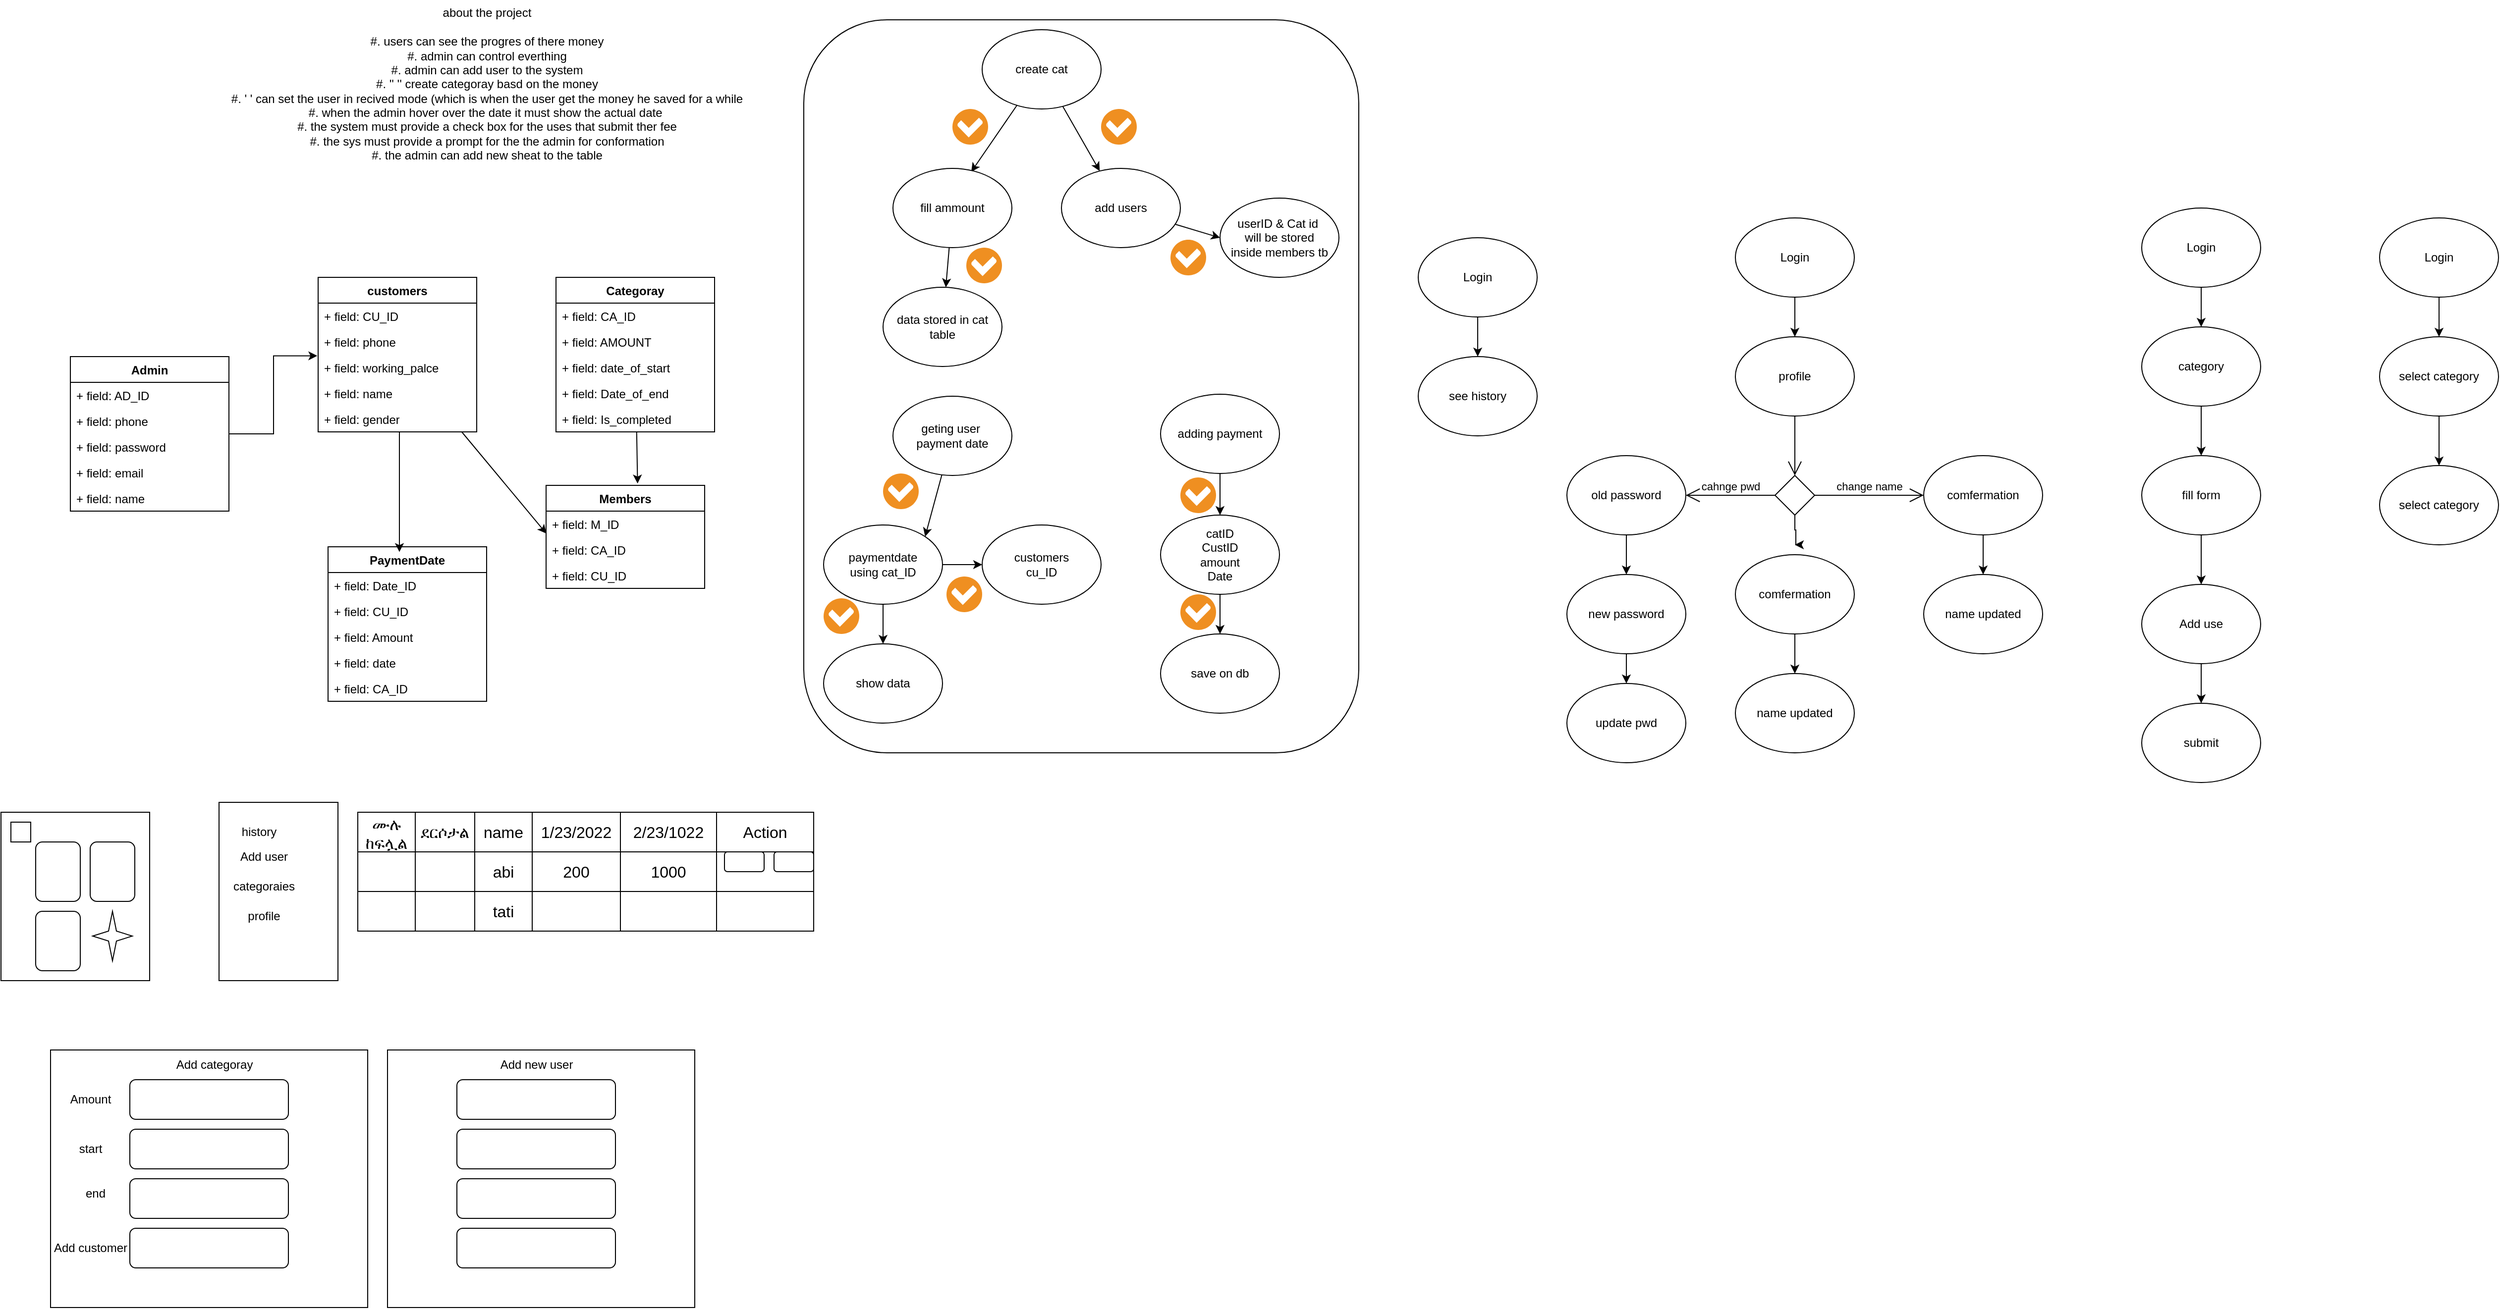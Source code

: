 <mxfile>
    <diagram name="Page-1" id="VmTP_7x2XxIrSGTmvcr9">
        <mxGraphModel dx="1037" dy="682" grid="1" gridSize="10" guides="1" tooltips="1" connect="1" arrows="1" fold="1" page="1" pageScale="1" pageWidth="850" pageHeight="1100" math="0" shadow="0">
            <root>
                <mxCell id="0"/>
                <mxCell id="1" parent="0"/>
                <mxCell id="36" value="" style="rounded=1;whiteSpace=wrap;html=1;" vertex="1" parent="1">
                    <mxGeometry x="820" y="40" width="560" height="740" as="geometry"/>
                </mxCell>
                <mxCell id="OVe80IDa_NTlSNf9u7EA-23" value="" style="rounded=0;whiteSpace=wrap;html=1;" parent="1" vertex="1">
                    <mxGeometry x="10" y="840" width="150" height="170" as="geometry"/>
                </mxCell>
                <mxCell id="OVe80IDa_NTlSNf9u7EA-1" value="Admin" style="swimlane;fontStyle=1;align=center;verticalAlign=top;childLayout=stackLayout;horizontal=1;startSize=26;horizontalStack=0;resizeParent=1;resizeParentMax=0;resizeLast=0;collapsible=1;marginBottom=0;whiteSpace=wrap;html=1;" parent="1" vertex="1">
                    <mxGeometry x="80" y="380" width="160" height="156" as="geometry"/>
                </mxCell>
                <mxCell id="OVe80IDa_NTlSNf9u7EA-2" value="+ field: AD_ID" style="text;strokeColor=none;fillColor=none;align=left;verticalAlign=top;spacingLeft=4;spacingRight=4;overflow=hidden;rotatable=0;points=[[0,0.5],[1,0.5]];portConstraint=eastwest;whiteSpace=wrap;html=1;" parent="OVe80IDa_NTlSNf9u7EA-1" vertex="1">
                    <mxGeometry y="26" width="160" height="26" as="geometry"/>
                </mxCell>
                <mxCell id="OVe80IDa_NTlSNf9u7EA-38" value="+ field: phone" style="text;strokeColor=none;fillColor=none;align=left;verticalAlign=top;spacingLeft=4;spacingRight=4;overflow=hidden;rotatable=0;points=[[0,0.5],[1,0.5]];portConstraint=eastwest;whiteSpace=wrap;html=1;" parent="OVe80IDa_NTlSNf9u7EA-1" vertex="1">
                    <mxGeometry y="52" width="160" height="26" as="geometry"/>
                </mxCell>
                <mxCell id="OVe80IDa_NTlSNf9u7EA-39" value="+ field: password" style="text;strokeColor=none;fillColor=none;align=left;verticalAlign=top;spacingLeft=4;spacingRight=4;overflow=hidden;rotatable=0;points=[[0,0.5],[1,0.5]];portConstraint=eastwest;whiteSpace=wrap;html=1;" parent="OVe80IDa_NTlSNf9u7EA-1" vertex="1">
                    <mxGeometry y="78" width="160" height="26" as="geometry"/>
                </mxCell>
                <mxCell id="OVe80IDa_NTlSNf9u7EA-40" value="+ field: email" style="text;strokeColor=none;fillColor=none;align=left;verticalAlign=top;spacingLeft=4;spacingRight=4;overflow=hidden;rotatable=0;points=[[0,0.5],[1,0.5]];portConstraint=eastwest;whiteSpace=wrap;html=1;" parent="OVe80IDa_NTlSNf9u7EA-1" vertex="1">
                    <mxGeometry y="104" width="160" height="26" as="geometry"/>
                </mxCell>
                <mxCell id="OVe80IDa_NTlSNf9u7EA-48" value="+ field: name" style="text;strokeColor=none;fillColor=none;align=left;verticalAlign=top;spacingLeft=4;spacingRight=4;overflow=hidden;rotatable=0;points=[[0,0.5],[1,0.5]];portConstraint=eastwest;whiteSpace=wrap;html=1;" parent="OVe80IDa_NTlSNf9u7EA-1" vertex="1">
                    <mxGeometry y="130" width="160" height="26" as="geometry"/>
                </mxCell>
                <mxCell id="OVe80IDa_NTlSNf9u7EA-5" value="about the project&lt;div&gt;&lt;br&gt;&lt;/div&gt;&lt;div&gt;#. users can see the progres of there money&lt;/div&gt;&lt;div&gt;#. admin can control everthing&lt;/div&gt;&lt;div&gt;#. admin can add user to the system&lt;/div&gt;&lt;div&gt;#. '' '' create categoray basd on the money&lt;/div&gt;&lt;div&gt;#. ' ' can set the user in recived mode (which is when the user get the money he saved for a while&lt;/div&gt;&lt;div&gt;#. when the admin hover over the date it must show the actual date&amp;nbsp;&lt;/div&gt;&lt;div&gt;#. the system must provide a check box for the uses that submit ther fee&lt;/div&gt;&lt;div&gt;#. the sys must provide a prompt for the the admin for conformation&lt;/div&gt;&lt;div&gt;#. the admin can add new sheat to the table&lt;/div&gt;" style="text;html=1;align=center;verticalAlign=middle;resizable=0;points=[];autosize=1;strokeColor=none;fillColor=none;" parent="1" vertex="1">
                    <mxGeometry x="230" y="20" width="540" height="170" as="geometry"/>
                </mxCell>
                <mxCell id="OVe80IDa_NTlSNf9u7EA-6" value="" style="shape=table;startSize=0;container=1;collapsible=0;childLayout=tableLayout;fontSize=16;" parent="1" vertex="1">
                    <mxGeometry x="370" y="840" width="460" height="120" as="geometry"/>
                </mxCell>
                <mxCell id="OVe80IDa_NTlSNf9u7EA-7" value="" style="shape=tableRow;horizontal=0;startSize=0;swimlaneHead=0;swimlaneBody=0;strokeColor=inherit;top=0;left=0;bottom=0;right=0;collapsible=0;dropTarget=0;fillColor=none;points=[[0,0.5],[1,0.5]];portConstraint=eastwest;fontSize=16;" parent="OVe80IDa_NTlSNf9u7EA-6" vertex="1">
                    <mxGeometry width="460" height="40" as="geometry"/>
                </mxCell>
                <mxCell id="OVe80IDa_NTlSNf9u7EA-59" value="ሙሉ ከፍሏል" style="shape=partialRectangle;html=1;whiteSpace=wrap;connectable=0;strokeColor=inherit;overflow=hidden;fillColor=none;top=0;left=0;bottom=0;right=0;pointerEvents=1;fontSize=16;" parent="OVe80IDa_NTlSNf9u7EA-7" vertex="1">
                    <mxGeometry width="58" height="40" as="geometry">
                        <mxRectangle width="58" height="40" as="alternateBounds"/>
                    </mxGeometry>
                </mxCell>
                <mxCell id="OVe80IDa_NTlSNf9u7EA-56" value="ደርሶታል" style="shape=partialRectangle;html=1;whiteSpace=wrap;connectable=0;strokeColor=inherit;overflow=hidden;fillColor=none;top=0;left=0;bottom=0;right=0;pointerEvents=1;fontSize=16;" parent="OVe80IDa_NTlSNf9u7EA-7" vertex="1">
                    <mxGeometry x="58" width="60" height="40" as="geometry">
                        <mxRectangle width="60" height="40" as="alternateBounds"/>
                    </mxGeometry>
                </mxCell>
                <mxCell id="OVe80IDa_NTlSNf9u7EA-8" value="name" style="shape=partialRectangle;html=1;whiteSpace=wrap;connectable=0;strokeColor=inherit;overflow=hidden;fillColor=none;top=0;left=0;bottom=0;right=0;pointerEvents=1;fontSize=16;" parent="OVe80IDa_NTlSNf9u7EA-7" vertex="1">
                    <mxGeometry x="118" width="58" height="40" as="geometry">
                        <mxRectangle width="58" height="40" as="alternateBounds"/>
                    </mxGeometry>
                </mxCell>
                <mxCell id="OVe80IDa_NTlSNf9u7EA-9" value="1/23/2022" style="shape=partialRectangle;html=1;whiteSpace=wrap;connectable=0;strokeColor=inherit;overflow=hidden;fillColor=none;top=0;left=0;bottom=0;right=0;pointerEvents=1;fontSize=16;" parent="OVe80IDa_NTlSNf9u7EA-7" vertex="1">
                    <mxGeometry x="176" width="89" height="40" as="geometry">
                        <mxRectangle width="89" height="40" as="alternateBounds"/>
                    </mxGeometry>
                </mxCell>
                <mxCell id="OVe80IDa_NTlSNf9u7EA-10" value="2/23/1022" style="shape=partialRectangle;html=1;whiteSpace=wrap;connectable=0;strokeColor=inherit;overflow=hidden;fillColor=none;top=0;left=0;bottom=0;right=0;pointerEvents=1;fontSize=16;" parent="OVe80IDa_NTlSNf9u7EA-7" vertex="1">
                    <mxGeometry x="265" width="97" height="40" as="geometry">
                        <mxRectangle width="97" height="40" as="alternateBounds"/>
                    </mxGeometry>
                </mxCell>
                <mxCell id="OVe80IDa_NTlSNf9u7EA-32" value="Action" style="shape=partialRectangle;html=1;whiteSpace=wrap;connectable=0;strokeColor=inherit;overflow=hidden;fillColor=none;top=0;left=0;bottom=0;right=0;pointerEvents=1;fontSize=16;" parent="OVe80IDa_NTlSNf9u7EA-7" vertex="1">
                    <mxGeometry x="362" width="98" height="40" as="geometry">
                        <mxRectangle width="98" height="40" as="alternateBounds"/>
                    </mxGeometry>
                </mxCell>
                <mxCell id="OVe80IDa_NTlSNf9u7EA-11" value="" style="shape=tableRow;horizontal=0;startSize=0;swimlaneHead=0;swimlaneBody=0;strokeColor=inherit;top=0;left=0;bottom=0;right=0;collapsible=0;dropTarget=0;fillColor=none;points=[[0,0.5],[1,0.5]];portConstraint=eastwest;fontSize=16;" parent="OVe80IDa_NTlSNf9u7EA-6" vertex="1">
                    <mxGeometry y="40" width="460" height="40" as="geometry"/>
                </mxCell>
                <mxCell id="OVe80IDa_NTlSNf9u7EA-60" style="shape=partialRectangle;html=1;whiteSpace=wrap;connectable=0;strokeColor=inherit;overflow=hidden;fillColor=none;top=0;left=0;bottom=0;right=0;pointerEvents=1;fontSize=16;" parent="OVe80IDa_NTlSNf9u7EA-11" vertex="1">
                    <mxGeometry width="58" height="40" as="geometry">
                        <mxRectangle width="58" height="40" as="alternateBounds"/>
                    </mxGeometry>
                </mxCell>
                <mxCell id="OVe80IDa_NTlSNf9u7EA-57" style="shape=partialRectangle;html=1;whiteSpace=wrap;connectable=0;strokeColor=inherit;overflow=hidden;fillColor=none;top=0;left=0;bottom=0;right=0;pointerEvents=1;fontSize=16;" parent="OVe80IDa_NTlSNf9u7EA-11" vertex="1">
                    <mxGeometry x="58" width="60" height="40" as="geometry">
                        <mxRectangle width="60" height="40" as="alternateBounds"/>
                    </mxGeometry>
                </mxCell>
                <mxCell id="OVe80IDa_NTlSNf9u7EA-12" value="abi" style="shape=partialRectangle;html=1;whiteSpace=wrap;connectable=0;strokeColor=inherit;overflow=hidden;fillColor=none;top=0;left=0;bottom=0;right=0;pointerEvents=1;fontSize=16;" parent="OVe80IDa_NTlSNf9u7EA-11" vertex="1">
                    <mxGeometry x="118" width="58" height="40" as="geometry">
                        <mxRectangle width="58" height="40" as="alternateBounds"/>
                    </mxGeometry>
                </mxCell>
                <mxCell id="OVe80IDa_NTlSNf9u7EA-13" value="200" style="shape=partialRectangle;html=1;whiteSpace=wrap;connectable=0;strokeColor=inherit;overflow=hidden;fillColor=none;top=0;left=0;bottom=0;right=0;pointerEvents=1;fontSize=16;" parent="OVe80IDa_NTlSNf9u7EA-11" vertex="1">
                    <mxGeometry x="176" width="89" height="40" as="geometry">
                        <mxRectangle width="89" height="40" as="alternateBounds"/>
                    </mxGeometry>
                </mxCell>
                <mxCell id="OVe80IDa_NTlSNf9u7EA-14" value="1000" style="shape=partialRectangle;html=1;whiteSpace=wrap;connectable=0;strokeColor=inherit;overflow=hidden;fillColor=none;top=0;left=0;bottom=0;right=0;pointerEvents=1;fontSize=16;" parent="OVe80IDa_NTlSNf9u7EA-11" vertex="1">
                    <mxGeometry x="265" width="97" height="40" as="geometry">
                        <mxRectangle width="97" height="40" as="alternateBounds"/>
                    </mxGeometry>
                </mxCell>
                <mxCell id="OVe80IDa_NTlSNf9u7EA-33" style="shape=partialRectangle;html=1;whiteSpace=wrap;connectable=0;strokeColor=inherit;overflow=hidden;fillColor=none;top=0;left=0;bottom=0;right=0;pointerEvents=1;fontSize=16;" parent="OVe80IDa_NTlSNf9u7EA-11" vertex="1">
                    <mxGeometry x="362" width="98" height="40" as="geometry">
                        <mxRectangle width="98" height="40" as="alternateBounds"/>
                    </mxGeometry>
                </mxCell>
                <mxCell id="OVe80IDa_NTlSNf9u7EA-15" value="" style="shape=tableRow;horizontal=0;startSize=0;swimlaneHead=0;swimlaneBody=0;strokeColor=inherit;top=0;left=0;bottom=0;right=0;collapsible=0;dropTarget=0;fillColor=none;points=[[0,0.5],[1,0.5]];portConstraint=eastwest;fontSize=16;" parent="OVe80IDa_NTlSNf9u7EA-6" vertex="1">
                    <mxGeometry y="80" width="460" height="40" as="geometry"/>
                </mxCell>
                <mxCell id="OVe80IDa_NTlSNf9u7EA-61" style="shape=partialRectangle;html=1;whiteSpace=wrap;connectable=0;strokeColor=inherit;overflow=hidden;fillColor=none;top=0;left=0;bottom=0;right=0;pointerEvents=1;fontSize=16;" parent="OVe80IDa_NTlSNf9u7EA-15" vertex="1">
                    <mxGeometry width="58" height="40" as="geometry">
                        <mxRectangle width="58" height="40" as="alternateBounds"/>
                    </mxGeometry>
                </mxCell>
                <mxCell id="OVe80IDa_NTlSNf9u7EA-58" style="shape=partialRectangle;html=1;whiteSpace=wrap;connectable=0;strokeColor=inherit;overflow=hidden;fillColor=none;top=0;left=0;bottom=0;right=0;pointerEvents=1;fontSize=16;" parent="OVe80IDa_NTlSNf9u7EA-15" vertex="1">
                    <mxGeometry x="58" width="60" height="40" as="geometry">
                        <mxRectangle width="60" height="40" as="alternateBounds"/>
                    </mxGeometry>
                </mxCell>
                <mxCell id="OVe80IDa_NTlSNf9u7EA-16" value="tati" style="shape=partialRectangle;html=1;whiteSpace=wrap;connectable=0;strokeColor=inherit;overflow=hidden;fillColor=none;top=0;left=0;bottom=0;right=0;pointerEvents=1;fontSize=16;" parent="OVe80IDa_NTlSNf9u7EA-15" vertex="1">
                    <mxGeometry x="118" width="58" height="40" as="geometry">
                        <mxRectangle width="58" height="40" as="alternateBounds"/>
                    </mxGeometry>
                </mxCell>
                <mxCell id="OVe80IDa_NTlSNf9u7EA-17" value="" style="shape=partialRectangle;html=1;whiteSpace=wrap;connectable=0;strokeColor=inherit;overflow=hidden;fillColor=none;top=0;left=0;bottom=0;right=0;pointerEvents=1;fontSize=16;" parent="OVe80IDa_NTlSNf9u7EA-15" vertex="1">
                    <mxGeometry x="176" width="89" height="40" as="geometry">
                        <mxRectangle width="89" height="40" as="alternateBounds"/>
                    </mxGeometry>
                </mxCell>
                <mxCell id="OVe80IDa_NTlSNf9u7EA-18" value="" style="shape=partialRectangle;html=1;whiteSpace=wrap;connectable=0;strokeColor=inherit;overflow=hidden;fillColor=none;top=0;left=0;bottom=0;right=0;pointerEvents=1;fontSize=16;" parent="OVe80IDa_NTlSNf9u7EA-15" vertex="1">
                    <mxGeometry x="265" width="97" height="40" as="geometry">
                        <mxRectangle width="97" height="40" as="alternateBounds"/>
                    </mxGeometry>
                </mxCell>
                <mxCell id="OVe80IDa_NTlSNf9u7EA-34" style="shape=partialRectangle;html=1;whiteSpace=wrap;connectable=0;strokeColor=inherit;overflow=hidden;fillColor=none;top=0;left=0;bottom=0;right=0;pointerEvents=1;fontSize=16;" parent="OVe80IDa_NTlSNf9u7EA-15" vertex="1">
                    <mxGeometry x="362" width="98" height="40" as="geometry">
                        <mxRectangle width="98" height="40" as="alternateBounds"/>
                    </mxGeometry>
                </mxCell>
                <mxCell id="OVe80IDa_NTlSNf9u7EA-20" value="" style="rounded=1;whiteSpace=wrap;html=1;" parent="1" vertex="1">
                    <mxGeometry x="45" y="870" width="45" height="60" as="geometry"/>
                </mxCell>
                <mxCell id="OVe80IDa_NTlSNf9u7EA-21" value="" style="rounded=1;whiteSpace=wrap;html=1;" parent="1" vertex="1">
                    <mxGeometry x="100" y="870" width="45" height="60" as="geometry"/>
                </mxCell>
                <mxCell id="OVe80IDa_NTlSNf9u7EA-22" value="" style="rounded=1;whiteSpace=wrap;html=1;" parent="1" vertex="1">
                    <mxGeometry x="45" y="940" width="45" height="60" as="geometry"/>
                </mxCell>
                <mxCell id="OVe80IDa_NTlSNf9u7EA-24" value="" style="verticalLabelPosition=bottom;verticalAlign=top;html=1;shape=mxgraph.basic.4_point_star_2;dx=0.8;" parent="1" vertex="1">
                    <mxGeometry x="102.5" y="940" width="40" height="50" as="geometry"/>
                </mxCell>
                <mxCell id="OVe80IDa_NTlSNf9u7EA-25" value="" style="rounded=0;whiteSpace=wrap;html=1;" parent="1" vertex="1">
                    <mxGeometry x="20" y="850" width="20" height="20" as="geometry"/>
                </mxCell>
                <mxCell id="OVe80IDa_NTlSNf9u7EA-35" value="" style="rounded=1;whiteSpace=wrap;html=1;" parent="1" vertex="1">
                    <mxGeometry x="740" y="880" width="40" height="20" as="geometry"/>
                </mxCell>
                <mxCell id="OVe80IDa_NTlSNf9u7EA-36" value="" style="rounded=1;whiteSpace=wrap;html=1;" parent="1" vertex="1">
                    <mxGeometry x="790" y="880" width="40" height="20" as="geometry"/>
                </mxCell>
                <mxCell id="12" style="edgeStyle=none;html=1;entryX=0.002;entryY=0.872;entryDx=0;entryDy=0;entryPerimeter=0;" edge="1" parent="1" source="OVe80IDa_NTlSNf9u7EA-43" target="5">
                    <mxGeometry relative="1" as="geometry"/>
                </mxCell>
                <mxCell id="OVe80IDa_NTlSNf9u7EA-43" value="customers" style="swimlane;fontStyle=1;align=center;verticalAlign=top;childLayout=stackLayout;horizontal=1;startSize=26;horizontalStack=0;resizeParent=1;resizeParentMax=0;resizeLast=0;collapsible=1;marginBottom=0;whiteSpace=wrap;html=1;" parent="1" vertex="1">
                    <mxGeometry x="330" y="300" width="160" height="156" as="geometry"/>
                </mxCell>
                <mxCell id="OVe80IDa_NTlSNf9u7EA-44" value="+ field: CU_ID" style="text;strokeColor=none;fillColor=none;align=left;verticalAlign=top;spacingLeft=4;spacingRight=4;overflow=hidden;rotatable=0;points=[[0,0.5],[1,0.5]];portConstraint=eastwest;whiteSpace=wrap;html=1;" parent="OVe80IDa_NTlSNf9u7EA-43" vertex="1">
                    <mxGeometry y="26" width="160" height="26" as="geometry"/>
                </mxCell>
                <mxCell id="OVe80IDa_NTlSNf9u7EA-45" value="+ field: phone" style="text;strokeColor=none;fillColor=none;align=left;verticalAlign=top;spacingLeft=4;spacingRight=4;overflow=hidden;rotatable=0;points=[[0,0.5],[1,0.5]];portConstraint=eastwest;whiteSpace=wrap;html=1;" parent="OVe80IDa_NTlSNf9u7EA-43" vertex="1">
                    <mxGeometry y="52" width="160" height="26" as="geometry"/>
                </mxCell>
                <mxCell id="OVe80IDa_NTlSNf9u7EA-47" value="+ field: working_palce" style="text;strokeColor=none;fillColor=none;align=left;verticalAlign=top;spacingLeft=4;spacingRight=4;overflow=hidden;rotatable=0;points=[[0,0.5],[1,0.5]];portConstraint=eastwest;whiteSpace=wrap;html=1;" parent="OVe80IDa_NTlSNf9u7EA-43" vertex="1">
                    <mxGeometry y="78" width="160" height="26" as="geometry"/>
                </mxCell>
                <mxCell id="OVe80IDa_NTlSNf9u7EA-49" value="+ field: name" style="text;strokeColor=none;fillColor=none;align=left;verticalAlign=top;spacingLeft=4;spacingRight=4;overflow=hidden;rotatable=0;points=[[0,0.5],[1,0.5]];portConstraint=eastwest;whiteSpace=wrap;html=1;" parent="OVe80IDa_NTlSNf9u7EA-43" vertex="1">
                    <mxGeometry y="104" width="160" height="26" as="geometry"/>
                </mxCell>
                <mxCell id="2" value="+ field: gender" style="text;strokeColor=none;fillColor=none;align=left;verticalAlign=top;spacingLeft=4;spacingRight=4;overflow=hidden;rotatable=0;points=[[0,0.5],[1,0.5]];portConstraint=eastwest;whiteSpace=wrap;html=1;" parent="OVe80IDa_NTlSNf9u7EA-43" vertex="1">
                    <mxGeometry y="130" width="160" height="26" as="geometry"/>
                </mxCell>
                <mxCell id="24" style="edgeStyle=none;html=1;entryX=0.577;entryY=-0.018;entryDx=0;entryDy=0;entryPerimeter=0;" edge="1" parent="1" source="OVe80IDa_NTlSNf9u7EA-50" target="4">
                    <mxGeometry relative="1" as="geometry"/>
                </mxCell>
                <mxCell id="OVe80IDa_NTlSNf9u7EA-50" value="Categoray" style="swimlane;fontStyle=1;align=center;verticalAlign=top;childLayout=stackLayout;horizontal=1;startSize=26;horizontalStack=0;resizeParent=1;resizeParentMax=0;resizeLast=0;collapsible=1;marginBottom=0;whiteSpace=wrap;html=1;" parent="1" vertex="1">
                    <mxGeometry x="570" y="300" width="160" height="156" as="geometry"/>
                </mxCell>
                <mxCell id="OVe80IDa_NTlSNf9u7EA-51" value="+ field: CA_ID" style="text;strokeColor=none;fillColor=none;align=left;verticalAlign=top;spacingLeft=4;spacingRight=4;overflow=hidden;rotatable=0;points=[[0,0.5],[1,0.5]];portConstraint=eastwest;whiteSpace=wrap;html=1;" parent="OVe80IDa_NTlSNf9u7EA-50" vertex="1">
                    <mxGeometry y="26" width="160" height="26" as="geometry"/>
                </mxCell>
                <mxCell id="OVe80IDa_NTlSNf9u7EA-52" value="+ field: AMOUNT" style="text;strokeColor=none;fillColor=none;align=left;verticalAlign=top;spacingLeft=4;spacingRight=4;overflow=hidden;rotatable=0;points=[[0,0.5],[1,0.5]];portConstraint=eastwest;whiteSpace=wrap;html=1;" parent="OVe80IDa_NTlSNf9u7EA-50" vertex="1">
                    <mxGeometry y="52" width="160" height="26" as="geometry"/>
                </mxCell>
                <mxCell id="OVe80IDa_NTlSNf9u7EA-53" value="+ field: date_of_start" style="text;strokeColor=none;fillColor=none;align=left;verticalAlign=top;spacingLeft=4;spacingRight=4;overflow=hidden;rotatable=0;points=[[0,0.5],[1,0.5]];portConstraint=eastwest;whiteSpace=wrap;html=1;" parent="OVe80IDa_NTlSNf9u7EA-50" vertex="1">
                    <mxGeometry y="78" width="160" height="26" as="geometry"/>
                </mxCell>
                <mxCell id="OVe80IDa_NTlSNf9u7EA-54" value="+ field: Date_of_end" style="text;strokeColor=none;fillColor=none;align=left;verticalAlign=top;spacingLeft=4;spacingRight=4;overflow=hidden;rotatable=0;points=[[0,0.5],[1,0.5]];portConstraint=eastwest;whiteSpace=wrap;html=1;" parent="OVe80IDa_NTlSNf9u7EA-50" vertex="1">
                    <mxGeometry y="104" width="160" height="26" as="geometry"/>
                </mxCell>
                <mxCell id="OVe80IDa_NTlSNf9u7EA-55" value="+ field: Is_completed" style="text;strokeColor=none;fillColor=none;align=left;verticalAlign=top;spacingLeft=4;spacingRight=4;overflow=hidden;rotatable=0;points=[[0,0.5],[1,0.5]];portConstraint=eastwest;whiteSpace=wrap;html=1;" parent="OVe80IDa_NTlSNf9u7EA-50" vertex="1">
                    <mxGeometry y="130" width="160" height="26" as="geometry"/>
                </mxCell>
                <mxCell id="OVe80IDa_NTlSNf9u7EA-62" value="" style="group" parent="1" vertex="1" connectable="0">
                    <mxGeometry x="230" y="830" width="120" height="180" as="geometry"/>
                </mxCell>
                <mxCell id="OVe80IDa_NTlSNf9u7EA-26" value="" style="rounded=0;whiteSpace=wrap;html=1;" parent="OVe80IDa_NTlSNf9u7EA-62" vertex="1">
                    <mxGeometry width="120" height="180" as="geometry"/>
                </mxCell>
                <mxCell id="OVe80IDa_NTlSNf9u7EA-27" value="history" style="text;html=1;align=center;verticalAlign=middle;resizable=0;points=[];autosize=1;strokeColor=none;fillColor=none;" parent="OVe80IDa_NTlSNf9u7EA-62" vertex="1">
                    <mxGeometry x="10" y="15" width="60" height="30" as="geometry"/>
                </mxCell>
                <mxCell id="OVe80IDa_NTlSNf9u7EA-28" value="Add user" style="text;html=1;align=center;verticalAlign=middle;resizable=0;points=[];autosize=1;strokeColor=none;fillColor=none;" parent="OVe80IDa_NTlSNf9u7EA-62" vertex="1">
                    <mxGeometry x="10" y="40" width="70" height="30" as="geometry"/>
                </mxCell>
                <mxCell id="OVe80IDa_NTlSNf9u7EA-29" value="categoraies" style="text;html=1;align=center;verticalAlign=middle;resizable=0;points=[];autosize=1;strokeColor=none;fillColor=none;" parent="OVe80IDa_NTlSNf9u7EA-62" vertex="1">
                    <mxGeometry y="70" width="90" height="30" as="geometry"/>
                </mxCell>
                <mxCell id="OVe80IDa_NTlSNf9u7EA-31" value="profile" style="text;html=1;align=center;verticalAlign=middle;resizable=0;points=[];autosize=1;strokeColor=none;fillColor=none;" parent="OVe80IDa_NTlSNf9u7EA-62" vertex="1">
                    <mxGeometry x="15" y="100" width="60" height="30" as="geometry"/>
                </mxCell>
                <mxCell id="OVe80IDa_NTlSNf9u7EA-66" style="edgeStyle=orthogonalEdgeStyle;rounded=0;orthogonalLoop=1;jettySize=auto;html=1;entryX=-0.005;entryY=0.046;entryDx=0;entryDy=0;entryPerimeter=0;" parent="1" source="OVe80IDa_NTlSNf9u7EA-1" target="OVe80IDa_NTlSNf9u7EA-47" edge="1">
                    <mxGeometry relative="1" as="geometry"/>
                </mxCell>
                <mxCell id="OVe80IDa_NTlSNf9u7EA-69" value="" style="rounded=0;whiteSpace=wrap;html=1;" parent="1" vertex="1">
                    <mxGeometry x="400" y="1080" width="310" height="260" as="geometry"/>
                </mxCell>
                <mxCell id="OVe80IDa_NTlSNf9u7EA-70" value="" style="rounded=1;whiteSpace=wrap;html=1;" parent="1" vertex="1">
                    <mxGeometry x="470" y="1110" width="160" height="40" as="geometry"/>
                </mxCell>
                <mxCell id="OVe80IDa_NTlSNf9u7EA-71" value="" style="rounded=1;whiteSpace=wrap;html=1;" parent="1" vertex="1">
                    <mxGeometry x="470" y="1160" width="160" height="40" as="geometry"/>
                </mxCell>
                <mxCell id="OVe80IDa_NTlSNf9u7EA-72" value="" style="rounded=1;whiteSpace=wrap;html=1;" parent="1" vertex="1">
                    <mxGeometry x="470" y="1210" width="160" height="40" as="geometry"/>
                </mxCell>
                <mxCell id="OVe80IDa_NTlSNf9u7EA-73" value="" style="rounded=1;whiteSpace=wrap;html=1;" parent="1" vertex="1">
                    <mxGeometry x="470" y="1260" width="160" height="40" as="geometry"/>
                </mxCell>
                <mxCell id="OVe80IDa_NTlSNf9u7EA-74" value="" style="rounded=0;whiteSpace=wrap;html=1;" parent="1" vertex="1">
                    <mxGeometry x="60" y="1080" width="320" height="260" as="geometry"/>
                </mxCell>
                <mxCell id="OVe80IDa_NTlSNf9u7EA-75" value="" style="rounded=1;whiteSpace=wrap;html=1;" parent="1" vertex="1">
                    <mxGeometry x="140" y="1110" width="160" height="40" as="geometry"/>
                </mxCell>
                <mxCell id="OVe80IDa_NTlSNf9u7EA-76" value="" style="rounded=1;whiteSpace=wrap;html=1;" parent="1" vertex="1">
                    <mxGeometry x="140" y="1160" width="160" height="40" as="geometry"/>
                </mxCell>
                <mxCell id="OVe80IDa_NTlSNf9u7EA-77" value="" style="rounded=1;whiteSpace=wrap;html=1;" parent="1" vertex="1">
                    <mxGeometry x="140" y="1210" width="160" height="40" as="geometry"/>
                </mxCell>
                <mxCell id="OVe80IDa_NTlSNf9u7EA-78" value="" style="rounded=1;whiteSpace=wrap;html=1;" parent="1" vertex="1">
                    <mxGeometry x="140" y="1260" width="160" height="40" as="geometry"/>
                </mxCell>
                <mxCell id="OVe80IDa_NTlSNf9u7EA-79" value="Add new user" style="text;html=1;align=center;verticalAlign=middle;resizable=0;points=[];autosize=1;strokeColor=none;fillColor=none;" parent="1" vertex="1">
                    <mxGeometry x="500" y="1080" width="100" height="30" as="geometry"/>
                </mxCell>
                <mxCell id="OVe80IDa_NTlSNf9u7EA-81" value="Add categoray" style="text;html=1;align=center;verticalAlign=middle;resizable=0;points=[];autosize=1;strokeColor=none;fillColor=none;" parent="1" vertex="1">
                    <mxGeometry x="175" y="1080" width="100" height="30" as="geometry"/>
                </mxCell>
                <mxCell id="OVe80IDa_NTlSNf9u7EA-82" value="Amount" style="text;html=1;align=center;verticalAlign=middle;resizable=0;points=[];autosize=1;strokeColor=none;fillColor=none;" parent="1" vertex="1">
                    <mxGeometry x="70" y="1115" width="60" height="30" as="geometry"/>
                </mxCell>
                <mxCell id="OVe80IDa_NTlSNf9u7EA-83" value="start" style="text;html=1;align=center;verticalAlign=middle;resizable=0;points=[];autosize=1;strokeColor=none;fillColor=none;" parent="1" vertex="1">
                    <mxGeometry x="75" y="1165" width="50" height="30" as="geometry"/>
                </mxCell>
                <mxCell id="OVe80IDa_NTlSNf9u7EA-84" value="end" style="text;html=1;align=center;verticalAlign=middle;resizable=0;points=[];autosize=1;strokeColor=none;fillColor=none;" parent="1" vertex="1">
                    <mxGeometry x="85" y="1210" width="40" height="30" as="geometry"/>
                </mxCell>
                <mxCell id="OVe80IDa_NTlSNf9u7EA-86" value="Add customer" style="text;html=1;align=center;verticalAlign=middle;resizable=0;points=[];autosize=1;strokeColor=none;fillColor=none;" parent="1" vertex="1">
                    <mxGeometry x="50" y="1265" width="100" height="30" as="geometry"/>
                </mxCell>
                <mxCell id="OVe80IDa_NTlSNf9u7EA-87" value="PaymentDate" style="swimlane;fontStyle=1;align=center;verticalAlign=top;childLayout=stackLayout;horizontal=1;startSize=26;horizontalStack=0;resizeParent=1;resizeParentMax=0;resizeLast=0;collapsible=1;marginBottom=0;whiteSpace=wrap;html=1;" parent="1" vertex="1">
                    <mxGeometry x="340" y="572" width="160" height="156" as="geometry"/>
                </mxCell>
                <mxCell id="OVe80IDa_NTlSNf9u7EA-88" value="+ field: Date_ID" style="text;strokeColor=none;fillColor=none;align=left;verticalAlign=top;spacingLeft=4;spacingRight=4;overflow=hidden;rotatable=0;points=[[0,0.5],[1,0.5]];portConstraint=eastwest;whiteSpace=wrap;html=1;" parent="OVe80IDa_NTlSNf9u7EA-87" vertex="1">
                    <mxGeometry y="26" width="160" height="26" as="geometry"/>
                </mxCell>
                <mxCell id="OVe80IDa_NTlSNf9u7EA-93" value="+ field: CU_ID" style="text;strokeColor=none;fillColor=none;align=left;verticalAlign=top;spacingLeft=4;spacingRight=4;overflow=hidden;rotatable=0;points=[[0,0.5],[1,0.5]];portConstraint=eastwest;whiteSpace=wrap;html=1;" parent="OVe80IDa_NTlSNf9u7EA-87" vertex="1">
                    <mxGeometry y="52" width="160" height="26" as="geometry"/>
                </mxCell>
                <mxCell id="OVe80IDa_NTlSNf9u7EA-89" value="+ field: Amount" style="text;strokeColor=none;fillColor=none;align=left;verticalAlign=top;spacingLeft=4;spacingRight=4;overflow=hidden;rotatable=0;points=[[0,0.5],[1,0.5]];portConstraint=eastwest;whiteSpace=wrap;html=1;" parent="OVe80IDa_NTlSNf9u7EA-87" vertex="1">
                    <mxGeometry y="78" width="160" height="26" as="geometry"/>
                </mxCell>
                <mxCell id="OVe80IDa_NTlSNf9u7EA-90" value="+ field: date" style="text;strokeColor=none;fillColor=none;align=left;verticalAlign=top;spacingLeft=4;spacingRight=4;overflow=hidden;rotatable=0;points=[[0,0.5],[1,0.5]];portConstraint=eastwest;whiteSpace=wrap;html=1;" parent="OVe80IDa_NTlSNf9u7EA-87" vertex="1">
                    <mxGeometry y="104" width="160" height="26" as="geometry"/>
                </mxCell>
                <mxCell id="3" value="+ field: CA_ID" style="text;strokeColor=none;fillColor=none;align=left;verticalAlign=top;spacingLeft=4;spacingRight=4;overflow=hidden;rotatable=0;points=[[0,0.5],[1,0.5]];portConstraint=eastwest;whiteSpace=wrap;html=1;" vertex="1" parent="OVe80IDa_NTlSNf9u7EA-87">
                    <mxGeometry y="130" width="160" height="26" as="geometry"/>
                </mxCell>
                <mxCell id="OVe80IDa_NTlSNf9u7EA-94" style="edgeStyle=orthogonalEdgeStyle;rounded=0;orthogonalLoop=1;jettySize=auto;html=1;entryX=0.45;entryY=0.034;entryDx=0;entryDy=0;entryPerimeter=0;" parent="1" source="OVe80IDa_NTlSNf9u7EA-43" target="OVe80IDa_NTlSNf9u7EA-87" edge="1">
                    <mxGeometry relative="1" as="geometry">
                        <Array as="points">
                            <mxPoint x="412" y="510"/>
                            <mxPoint x="412" y="510"/>
                        </Array>
                    </mxGeometry>
                </mxCell>
                <mxCell id="OVe80IDa_NTlSNf9u7EA-97" style="edgeStyle=orthogonalEdgeStyle;rounded=0;orthogonalLoop=1;jettySize=auto;html=1;entryX=0.5;entryY=0;entryDx=0;entryDy=0;" parent="1" source="OVe80IDa_NTlSNf9u7EA-95" target="OVe80IDa_NTlSNf9u7EA-96" edge="1">
                    <mxGeometry relative="1" as="geometry"/>
                </mxCell>
                <mxCell id="OVe80IDa_NTlSNf9u7EA-95" value="Login" style="ellipse;whiteSpace=wrap;html=1;" parent="1" vertex="1">
                    <mxGeometry x="1440" y="260" width="120" height="80" as="geometry"/>
                </mxCell>
                <mxCell id="OVe80IDa_NTlSNf9u7EA-96" value="see history" style="ellipse;whiteSpace=wrap;html=1;" parent="1" vertex="1">
                    <mxGeometry x="1440" y="380" width="120" height="80" as="geometry"/>
                </mxCell>
                <mxCell id="OVe80IDa_NTlSNf9u7EA-98" style="edgeStyle=orthogonalEdgeStyle;rounded=0;orthogonalLoop=1;jettySize=auto;html=1;entryX=0.5;entryY=0;entryDx=0;entryDy=0;" parent="1" source="OVe80IDa_NTlSNf9u7EA-99" target="OVe80IDa_NTlSNf9u7EA-100" edge="1">
                    <mxGeometry relative="1" as="geometry"/>
                </mxCell>
                <mxCell id="OVe80IDa_NTlSNf9u7EA-99" value="Login" style="ellipse;whiteSpace=wrap;html=1;" parent="1" vertex="1">
                    <mxGeometry x="1760" y="240" width="120" height="80" as="geometry"/>
                </mxCell>
                <mxCell id="OVe80IDa_NTlSNf9u7EA-100" value="profile" style="ellipse;whiteSpace=wrap;html=1;" parent="1" vertex="1">
                    <mxGeometry x="1760" y="360" width="120" height="80" as="geometry"/>
                </mxCell>
                <mxCell id="OVe80IDa_NTlSNf9u7EA-105" style="edgeStyle=orthogonalEdgeStyle;rounded=0;orthogonalLoop=1;jettySize=auto;html=1;" parent="1" source="OVe80IDa_NTlSNf9u7EA-101" edge="1">
                    <mxGeometry relative="1" as="geometry">
                        <mxPoint x="1820" y="570" as="targetPoint"/>
                        <Array as="points">
                            <mxPoint x="1820" y="555"/>
                            <mxPoint x="1821" y="555"/>
                        </Array>
                    </mxGeometry>
                </mxCell>
                <mxCell id="OVe80IDa_NTlSNf9u7EA-101" value="" style="shape=rhombus;html=1;verticalLabelPosition=bottom;verticalAlignment=top;" parent="1" vertex="1">
                    <mxGeometry x="1800" y="500" width="40" height="40" as="geometry"/>
                </mxCell>
                <mxCell id="OVe80IDa_NTlSNf9u7EA-102" value="" style="edgeStyle=elbowEdgeStyle;html=1;elbow=horizontal;align=right;verticalAlign=bottom;endArrow=none;rounded=0;labelBackgroundColor=none;startArrow=open;startSize=12;entryX=0.5;entryY=1;entryDx=0;entryDy=0;" parent="1" source="OVe80IDa_NTlSNf9u7EA-101" target="OVe80IDa_NTlSNf9u7EA-100" edge="1">
                    <mxGeometry relative="1" as="geometry">
                        <mxPoint x="1820" y="460" as="targetPoint"/>
                    </mxGeometry>
                </mxCell>
                <mxCell id="OVe80IDa_NTlSNf9u7EA-103" value="change name" style="edgeStyle=elbowEdgeStyle;html=1;elbow=vertical;verticalAlign=bottom;endArrow=open;rounded=0;labelBackgroundColor=none;endSize=12;entryX=0;entryY=0.5;entryDx=0;entryDy=0;" parent="1" source="OVe80IDa_NTlSNf9u7EA-101" target="OVe80IDa_NTlSNf9u7EA-106" edge="1">
                    <mxGeometry relative="1" as="geometry">
                        <mxPoint x="1920" y="520" as="targetPoint"/>
                    </mxGeometry>
                </mxCell>
                <mxCell id="OVe80IDa_NTlSNf9u7EA-104" value="cahnge pwd" style="edgeStyle=elbowEdgeStyle;html=1;elbow=vertical;verticalAlign=bottom;endArrow=open;rounded=0;labelBackgroundColor=none;endSize=12;" parent="1" source="OVe80IDa_NTlSNf9u7EA-101" target="OVe80IDa_NTlSNf9u7EA-109" edge="1">
                    <mxGeometry relative="1" as="geometry">
                        <mxPoint x="1720" y="520" as="targetPoint"/>
                    </mxGeometry>
                </mxCell>
                <mxCell id="OVe80IDa_NTlSNf9u7EA-108" style="edgeStyle=orthogonalEdgeStyle;rounded=0;orthogonalLoop=1;jettySize=auto;html=1;entryX=0.5;entryY=0;entryDx=0;entryDy=0;" parent="1" source="OVe80IDa_NTlSNf9u7EA-106" target="OVe80IDa_NTlSNf9u7EA-107" edge="1">
                    <mxGeometry relative="1" as="geometry"/>
                </mxCell>
                <mxCell id="OVe80IDa_NTlSNf9u7EA-106" value="comfermation" style="ellipse;whiteSpace=wrap;html=1;" parent="1" vertex="1">
                    <mxGeometry x="1950" y="480" width="120" height="80" as="geometry"/>
                </mxCell>
                <mxCell id="OVe80IDa_NTlSNf9u7EA-107" value="name updated" style="ellipse;whiteSpace=wrap;html=1;" parent="1" vertex="1">
                    <mxGeometry x="1950" y="600" width="120" height="80" as="geometry"/>
                </mxCell>
                <mxCell id="OVe80IDa_NTlSNf9u7EA-111" style="edgeStyle=orthogonalEdgeStyle;rounded=0;orthogonalLoop=1;jettySize=auto;html=1;entryX=0.5;entryY=0;entryDx=0;entryDy=0;" parent="1" source="OVe80IDa_NTlSNf9u7EA-109" target="OVe80IDa_NTlSNf9u7EA-110" edge="1">
                    <mxGeometry relative="1" as="geometry"/>
                </mxCell>
                <mxCell id="OVe80IDa_NTlSNf9u7EA-109" value="old password" style="ellipse;whiteSpace=wrap;html=1;" parent="1" vertex="1">
                    <mxGeometry x="1590" y="480" width="120" height="80" as="geometry"/>
                </mxCell>
                <mxCell id="OVe80IDa_NTlSNf9u7EA-113" style="edgeStyle=orthogonalEdgeStyle;rounded=0;orthogonalLoop=1;jettySize=auto;html=1;entryX=0.5;entryY=0;entryDx=0;entryDy=0;" parent="1" source="OVe80IDa_NTlSNf9u7EA-110" target="OVe80IDa_NTlSNf9u7EA-112" edge="1">
                    <mxGeometry relative="1" as="geometry"/>
                </mxCell>
                <mxCell id="OVe80IDa_NTlSNf9u7EA-110" value="new password" style="ellipse;whiteSpace=wrap;html=1;" parent="1" vertex="1">
                    <mxGeometry x="1590" y="600" width="120" height="80" as="geometry"/>
                </mxCell>
                <mxCell id="OVe80IDa_NTlSNf9u7EA-112" value="update pwd" style="ellipse;whiteSpace=wrap;html=1;" parent="1" vertex="1">
                    <mxGeometry x="1590" y="710" width="120" height="80" as="geometry"/>
                </mxCell>
                <mxCell id="OVe80IDa_NTlSNf9u7EA-115" style="edgeStyle=orthogonalEdgeStyle;rounded=0;orthogonalLoop=1;jettySize=auto;html=1;entryX=0.5;entryY=0;entryDx=0;entryDy=0;" parent="1" source="OVe80IDa_NTlSNf9u7EA-116" target="OVe80IDa_NTlSNf9u7EA-117" edge="1">
                    <mxGeometry relative="1" as="geometry"/>
                </mxCell>
                <mxCell id="OVe80IDa_NTlSNf9u7EA-116" value="comfermation" style="ellipse;whiteSpace=wrap;html=1;" parent="1" vertex="1">
                    <mxGeometry x="1760" y="580" width="120" height="80" as="geometry"/>
                </mxCell>
                <mxCell id="OVe80IDa_NTlSNf9u7EA-117" value="name updated" style="ellipse;whiteSpace=wrap;html=1;" parent="1" vertex="1">
                    <mxGeometry x="1760" y="700" width="120" height="80" as="geometry"/>
                </mxCell>
                <mxCell id="OVe80IDa_NTlSNf9u7EA-118" style="edgeStyle=orthogonalEdgeStyle;rounded=0;orthogonalLoop=1;jettySize=auto;html=1;entryX=0.5;entryY=0;entryDx=0;entryDy=0;" parent="1" source="OVe80IDa_NTlSNf9u7EA-119" target="OVe80IDa_NTlSNf9u7EA-120" edge="1">
                    <mxGeometry relative="1" as="geometry"/>
                </mxCell>
                <mxCell id="OVe80IDa_NTlSNf9u7EA-119" value="Login" style="ellipse;whiteSpace=wrap;html=1;" parent="1" vertex="1">
                    <mxGeometry x="2170" y="230" width="120" height="80" as="geometry"/>
                </mxCell>
                <mxCell id="OVe80IDa_NTlSNf9u7EA-127" style="edgeStyle=orthogonalEdgeStyle;rounded=0;orthogonalLoop=1;jettySize=auto;html=1;entryX=0.5;entryY=0;entryDx=0;entryDy=0;" parent="1" source="OVe80IDa_NTlSNf9u7EA-120" target="OVe80IDa_NTlSNf9u7EA-121" edge="1">
                    <mxGeometry relative="1" as="geometry"/>
                </mxCell>
                <mxCell id="OVe80IDa_NTlSNf9u7EA-120" value="category" style="ellipse;whiteSpace=wrap;html=1;" parent="1" vertex="1">
                    <mxGeometry x="2170" y="350" width="120" height="80" as="geometry"/>
                </mxCell>
                <mxCell id="OVe80IDa_NTlSNf9u7EA-124" style="edgeStyle=orthogonalEdgeStyle;rounded=0;orthogonalLoop=1;jettySize=auto;html=1;entryX=0.5;entryY=0;entryDx=0;entryDy=0;" parent="1" source="OVe80IDa_NTlSNf9u7EA-121" target="OVe80IDa_NTlSNf9u7EA-123" edge="1">
                    <mxGeometry relative="1" as="geometry"/>
                </mxCell>
                <mxCell id="OVe80IDa_NTlSNf9u7EA-121" value="fill form" style="ellipse;whiteSpace=wrap;html=1;" parent="1" vertex="1">
                    <mxGeometry x="2170" y="480" width="120" height="80" as="geometry"/>
                </mxCell>
                <mxCell id="OVe80IDa_NTlSNf9u7EA-126" style="edgeStyle=orthogonalEdgeStyle;rounded=0;orthogonalLoop=1;jettySize=auto;html=1;entryX=0.5;entryY=0;entryDx=0;entryDy=0;" parent="1" source="OVe80IDa_NTlSNf9u7EA-123" target="OVe80IDa_NTlSNf9u7EA-125" edge="1">
                    <mxGeometry relative="1" as="geometry"/>
                </mxCell>
                <mxCell id="OVe80IDa_NTlSNf9u7EA-123" value="Add use" style="ellipse;whiteSpace=wrap;html=1;" parent="1" vertex="1">
                    <mxGeometry x="2170" y="610" width="120" height="80" as="geometry"/>
                </mxCell>
                <mxCell id="OVe80IDa_NTlSNf9u7EA-125" value="submit" style="ellipse;whiteSpace=wrap;html=1;" parent="1" vertex="1">
                    <mxGeometry x="2170" y="730" width="120" height="80" as="geometry"/>
                </mxCell>
                <mxCell id="OVe80IDa_NTlSNf9u7EA-128" style="edgeStyle=orthogonalEdgeStyle;rounded=0;orthogonalLoop=1;jettySize=auto;html=1;entryX=0.5;entryY=0;entryDx=0;entryDy=0;" parent="1" source="OVe80IDa_NTlSNf9u7EA-129" target="OVe80IDa_NTlSNf9u7EA-130" edge="1">
                    <mxGeometry relative="1" as="geometry"/>
                </mxCell>
                <mxCell id="OVe80IDa_NTlSNf9u7EA-129" value="Login" style="ellipse;whiteSpace=wrap;html=1;" parent="1" vertex="1">
                    <mxGeometry x="2410" y="240" width="120" height="80" as="geometry"/>
                </mxCell>
                <mxCell id="OVe80IDa_NTlSNf9u7EA-132" style="edgeStyle=orthogonalEdgeStyle;rounded=0;orthogonalLoop=1;jettySize=auto;html=1;entryX=0.5;entryY=0;entryDx=0;entryDy=0;" parent="1" source="OVe80IDa_NTlSNf9u7EA-130" target="OVe80IDa_NTlSNf9u7EA-131" edge="1">
                    <mxGeometry relative="1" as="geometry"/>
                </mxCell>
                <mxCell id="OVe80IDa_NTlSNf9u7EA-130" value="select category" style="ellipse;whiteSpace=wrap;html=1;" parent="1" vertex="1">
                    <mxGeometry x="2410" y="360" width="120" height="80" as="geometry"/>
                </mxCell>
                <mxCell id="OVe80IDa_NTlSNf9u7EA-131" value="select category" style="ellipse;whiteSpace=wrap;html=1;" parent="1" vertex="1">
                    <mxGeometry x="2410" y="490" width="120" height="80" as="geometry"/>
                </mxCell>
                <mxCell id="4" value="Members" style="swimlane;fontStyle=1;align=center;verticalAlign=top;childLayout=stackLayout;horizontal=1;startSize=26;horizontalStack=0;resizeParent=1;resizeParentMax=0;resizeLast=0;collapsible=1;marginBottom=0;whiteSpace=wrap;html=1;" vertex="1" parent="1">
                    <mxGeometry x="560" y="510" width="160" height="104" as="geometry"/>
                </mxCell>
                <mxCell id="5" value="+ field: M_ID" style="text;strokeColor=none;fillColor=none;align=left;verticalAlign=top;spacingLeft=4;spacingRight=4;overflow=hidden;rotatable=0;points=[[0,0.5],[1,0.5]];portConstraint=eastwest;whiteSpace=wrap;html=1;" vertex="1" parent="4">
                    <mxGeometry y="26" width="160" height="26" as="geometry"/>
                </mxCell>
                <mxCell id="10" value="+ field: CA_ID" style="text;strokeColor=none;fillColor=none;align=left;verticalAlign=top;spacingLeft=4;spacingRight=4;overflow=hidden;rotatable=0;points=[[0,0.5],[1,0.5]];portConstraint=eastwest;whiteSpace=wrap;html=1;" vertex="1" parent="4">
                    <mxGeometry y="52" width="160" height="26" as="geometry"/>
                </mxCell>
                <mxCell id="11" value="+ field: CU_ID" style="text;strokeColor=none;fillColor=none;align=left;verticalAlign=top;spacingLeft=4;spacingRight=4;overflow=hidden;rotatable=0;points=[[0,0.5],[1,0.5]];portConstraint=eastwest;whiteSpace=wrap;html=1;" vertex="1" parent="4">
                    <mxGeometry y="78" width="160" height="26" as="geometry"/>
                </mxCell>
                <mxCell id="16" style="edgeStyle=none;html=1;entryX=0.658;entryY=0.044;entryDx=0;entryDy=0;entryPerimeter=0;" edge="1" parent="1" source="13" target="14">
                    <mxGeometry relative="1" as="geometry"/>
                </mxCell>
                <mxCell id="17" style="edgeStyle=none;html=1;" edge="1" parent="1" source="13" target="15">
                    <mxGeometry relative="1" as="geometry"/>
                </mxCell>
                <mxCell id="13" value="create cat" style="ellipse;whiteSpace=wrap;html=1;fontStyle=0" vertex="1" parent="1">
                    <mxGeometry x="1000" y="50" width="120" height="80" as="geometry"/>
                </mxCell>
                <mxCell id="21" style="edgeStyle=none;html=1;" edge="1" parent="1" source="14" target="20">
                    <mxGeometry relative="1" as="geometry"/>
                </mxCell>
                <mxCell id="14" value="fill ammount" style="ellipse;whiteSpace=wrap;html=1;fontStyle=0" vertex="1" parent="1">
                    <mxGeometry x="910" y="190" width="120" height="80" as="geometry"/>
                </mxCell>
                <mxCell id="19" style="edgeStyle=none;html=1;entryX=0;entryY=0.5;entryDx=0;entryDy=0;" edge="1" parent="1" source="15" target="18">
                    <mxGeometry relative="1" as="geometry"/>
                </mxCell>
                <mxCell id="15" value="add users" style="ellipse;whiteSpace=wrap;html=1;fontStyle=0" vertex="1" parent="1">
                    <mxGeometry x="1080" y="190" width="120" height="80" as="geometry"/>
                </mxCell>
                <mxCell id="18" value="userID &amp;amp; Cat id&amp;nbsp;&lt;br&gt;will be stored&lt;br&gt;inside members tb" style="ellipse;whiteSpace=wrap;html=1;fontStyle=0" vertex="1" parent="1">
                    <mxGeometry x="1240" y="220" width="120" height="80" as="geometry"/>
                </mxCell>
                <mxCell id="20" value="data stored in cat table" style="ellipse;whiteSpace=wrap;html=1;fontStyle=0" vertex="1" parent="1">
                    <mxGeometry x="900" y="310" width="120" height="80" as="geometry"/>
                </mxCell>
                <mxCell id="25" style="edgeStyle=none;html=1;entryX=1;entryY=0;entryDx=0;entryDy=0;" edge="1" parent="1" source="22" target="23">
                    <mxGeometry relative="1" as="geometry"/>
                </mxCell>
                <mxCell id="22" value="geting user&amp;nbsp;&lt;br&gt;payment date" style="ellipse;whiteSpace=wrap;html=1;fontStyle=0" vertex="1" parent="1">
                    <mxGeometry x="910" y="420" width="120" height="80" as="geometry"/>
                </mxCell>
                <mxCell id="27" style="edgeStyle=none;html=1;entryX=0;entryY=0.5;entryDx=0;entryDy=0;" edge="1" parent="1" source="23" target="26">
                    <mxGeometry relative="1" as="geometry"/>
                </mxCell>
                <mxCell id="29" style="edgeStyle=none;html=1;" edge="1" parent="1" source="23" target="28">
                    <mxGeometry relative="1" as="geometry"/>
                </mxCell>
                <mxCell id="23" value="paymentdate&lt;br&gt;using cat_ID" style="ellipse;whiteSpace=wrap;html=1;fontStyle=0" vertex="1" parent="1">
                    <mxGeometry x="840" y="550" width="120" height="80" as="geometry"/>
                </mxCell>
                <mxCell id="26" value="customers&lt;br&gt;cu_ID" style="ellipse;whiteSpace=wrap;html=1;fontStyle=0" vertex="1" parent="1">
                    <mxGeometry x="1000" y="550" width="120" height="80" as="geometry"/>
                </mxCell>
                <mxCell id="28" value="show data" style="ellipse;whiteSpace=wrap;html=1;fontStyle=0" vertex="1" parent="1">
                    <mxGeometry x="840" y="670" width="120" height="80" as="geometry"/>
                </mxCell>
                <mxCell id="35" style="edgeStyle=none;html=1;entryX=0.5;entryY=0;entryDx=0;entryDy=0;" edge="1" parent="1" source="30" target="31">
                    <mxGeometry relative="1" as="geometry"/>
                </mxCell>
                <mxCell id="30" value="adding payment" style="ellipse;whiteSpace=wrap;html=1;fontStyle=0" vertex="1" parent="1">
                    <mxGeometry x="1180" y="418" width="120" height="80" as="geometry"/>
                </mxCell>
                <mxCell id="34" style="edgeStyle=none;html=1;entryX=0.5;entryY=0;entryDx=0;entryDy=0;" edge="1" parent="1" source="31" target="33">
                    <mxGeometry relative="1" as="geometry"/>
                </mxCell>
                <mxCell id="31" value="catID&lt;br&gt;CustID&lt;br&gt;amount&lt;br&gt;Date&lt;br&gt;" style="ellipse;whiteSpace=wrap;html=1;fontStyle=0" vertex="1" parent="1">
                    <mxGeometry x="1180" y="540" width="120" height="80" as="geometry"/>
                </mxCell>
                <mxCell id="33" value="save on db" style="ellipse;whiteSpace=wrap;html=1;fontStyle=0" vertex="1" parent="1">
                    <mxGeometry x="1180" y="660" width="120" height="80" as="geometry"/>
                </mxCell>
                <mxCell id="37" value="" style="shadow=0;dashed=0;html=1;strokeColor=none;fillColor=#EF8F21;labelPosition=center;verticalLabelPosition=bottom;verticalAlign=top;align=center;outlineConnect=0;shape=mxgraph.veeam.checked;" vertex="1" parent="1">
                    <mxGeometry x="970" y="130" width="36" height="36" as="geometry"/>
                </mxCell>
                <mxCell id="38" value="" style="shadow=0;dashed=0;html=1;strokeColor=none;fillColor=#EF8F21;labelPosition=center;verticalLabelPosition=bottom;verticalAlign=top;align=center;outlineConnect=0;shape=mxgraph.veeam.checked;" vertex="1" parent="1">
                    <mxGeometry x="1120" y="130" width="36" height="36" as="geometry"/>
                </mxCell>
                <mxCell id="39" value="" style="shadow=0;dashed=0;html=1;strokeColor=none;fillColor=#EF8F21;labelPosition=center;verticalLabelPosition=bottom;verticalAlign=top;align=center;outlineConnect=0;shape=mxgraph.veeam.checked;" vertex="1" parent="1">
                    <mxGeometry x="984" y="270" width="36" height="36" as="geometry"/>
                </mxCell>
                <mxCell id="40" value="" style="shadow=0;dashed=0;html=1;strokeColor=none;fillColor=#EF8F21;labelPosition=center;verticalLabelPosition=bottom;verticalAlign=top;align=center;outlineConnect=0;shape=mxgraph.veeam.checked;" vertex="1" parent="1">
                    <mxGeometry x="1190" y="262" width="36" height="36" as="geometry"/>
                </mxCell>
                <mxCell id="41" value="" style="shadow=0;dashed=0;html=1;strokeColor=none;fillColor=#EF8F21;labelPosition=center;verticalLabelPosition=bottom;verticalAlign=top;align=center;outlineConnect=0;shape=mxgraph.veeam.checked;" vertex="1" parent="1">
                    <mxGeometry x="900" y="498" width="36" height="36" as="geometry"/>
                </mxCell>
                <mxCell id="42" value="" style="shadow=0;dashed=0;html=1;strokeColor=none;fillColor=#EF8F21;labelPosition=center;verticalLabelPosition=bottom;verticalAlign=top;align=center;outlineConnect=0;shape=mxgraph.veeam.checked;" vertex="1" parent="1">
                    <mxGeometry x="1200" y="502" width="36" height="36" as="geometry"/>
                </mxCell>
                <mxCell id="43" value="" style="shadow=0;dashed=0;html=1;strokeColor=none;fillColor=#EF8F21;labelPosition=center;verticalLabelPosition=bottom;verticalAlign=top;align=center;outlineConnect=0;shape=mxgraph.veeam.checked;" vertex="1" parent="1">
                    <mxGeometry x="840" y="624" width="36" height="36" as="geometry"/>
                </mxCell>
                <mxCell id="44" value="" style="shadow=0;dashed=0;html=1;strokeColor=none;fillColor=#EF8F21;labelPosition=center;verticalLabelPosition=bottom;verticalAlign=top;align=center;outlineConnect=0;shape=mxgraph.veeam.checked;" vertex="1" parent="1">
                    <mxGeometry x="964" y="602" width="36" height="36" as="geometry"/>
                </mxCell>
                <mxCell id="45" value="" style="shadow=0;dashed=0;html=1;strokeColor=none;fillColor=#EF8F21;labelPosition=center;verticalLabelPosition=bottom;verticalAlign=top;align=center;outlineConnect=0;shape=mxgraph.veeam.checked;" vertex="1" parent="1">
                    <mxGeometry x="1200" y="620" width="36" height="36" as="geometry"/>
                </mxCell>
            </root>
        </mxGraphModel>
    </diagram>
</mxfile>